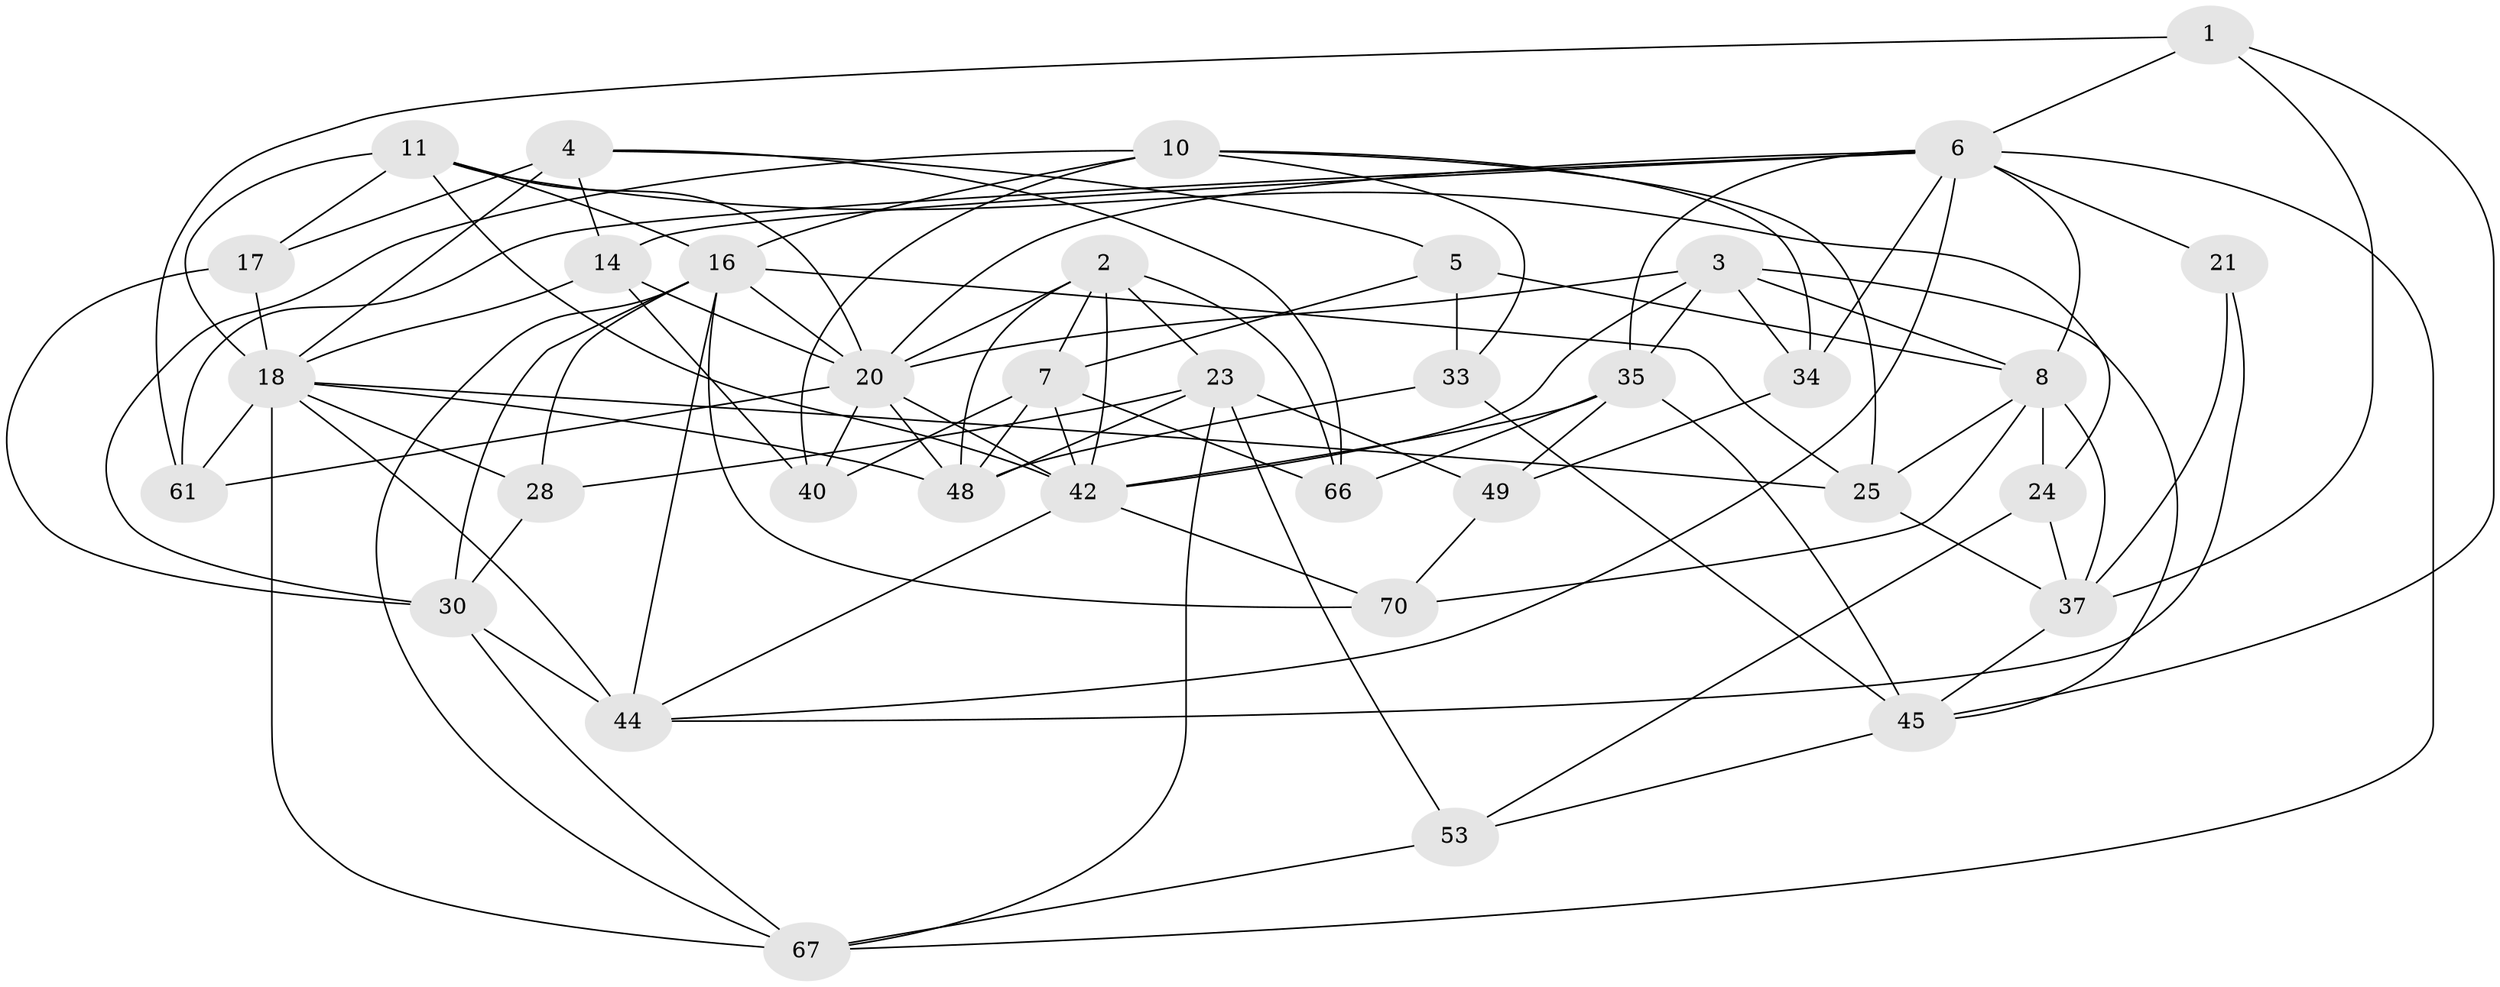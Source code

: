 // original degree distribution, {4: 1.0}
// Generated by graph-tools (version 1.1) at 2025/16/03/09/25 04:16:40]
// undirected, 36 vertices, 101 edges
graph export_dot {
graph [start="1"]
  node [color=gray90,style=filled];
  1;
  2 [super="+12"];
  3 [super="+54"];
  4 [super="+22"];
  5;
  6 [super="+15+13"];
  7 [super="+29"];
  8 [super="+26+9"];
  10 [super="+31"];
  11 [super="+72"];
  14 [super="+41"];
  16 [super="+62+19"];
  17;
  18 [super="+58+38"];
  20 [super="+47"];
  21;
  23 [super="+64"];
  24;
  25 [super="+52"];
  28;
  30 [super="+36"];
  33;
  34;
  35 [super="+63"];
  37 [super="+50+51"];
  40;
  42 [super="+43"];
  44 [super="+55"];
  45 [super="+46"];
  48 [super="+60"];
  49;
  53;
  61;
  66;
  67 [super="+69"];
  70;
  1 -- 37;
  1 -- 61;
  1 -- 45;
  1 -- 6;
  2 -- 20;
  2 -- 42;
  2 -- 66;
  2 -- 23;
  2 -- 7;
  2 -- 48;
  3 -- 45;
  3 -- 20;
  3 -- 34;
  3 -- 8;
  3 -- 35;
  3 -- 42;
  4 -- 17;
  4 -- 66;
  4 -- 5;
  4 -- 14;
  4 -- 18 [weight=2];
  5 -- 33;
  5 -- 8;
  5 -- 7;
  6 -- 14 [weight=2];
  6 -- 8;
  6 -- 20;
  6 -- 21 [weight=2];
  6 -- 34;
  6 -- 67;
  6 -- 61;
  6 -- 35;
  6 -- 44;
  7 -- 66;
  7 -- 40;
  7 -- 42;
  7 -- 48;
  8 -- 70;
  8 -- 24;
  8 -- 25;
  8 -- 37 [weight=2];
  10 -- 33;
  10 -- 40;
  10 -- 25;
  10 -- 34;
  10 -- 16;
  10 -- 30;
  11 -- 18;
  11 -- 24;
  11 -- 17;
  11 -- 16;
  11 -- 20;
  11 -- 42;
  14 -- 40;
  14 -- 18;
  14 -- 20;
  16 -- 25;
  16 -- 70;
  16 -- 28;
  16 -- 67;
  16 -- 20;
  16 -- 30;
  16 -- 44 [weight=2];
  17 -- 30;
  17 -- 18;
  18 -- 67;
  18 -- 44 [weight=2];
  18 -- 48;
  18 -- 28;
  18 -- 61;
  18 -- 25;
  20 -- 48;
  20 -- 40;
  20 -- 61;
  20 -- 42;
  21 -- 44;
  21 -- 37;
  23 -- 48;
  23 -- 49;
  23 -- 28;
  23 -- 53;
  23 -- 67;
  24 -- 53;
  24 -- 37;
  25 -- 37 [weight=2];
  28 -- 30;
  30 -- 67;
  30 -- 44;
  33 -- 45;
  33 -- 48;
  34 -- 49;
  35 -- 66;
  35 -- 49;
  35 -- 42;
  35 -- 45;
  37 -- 45;
  42 -- 70;
  42 -- 44;
  45 -- 53;
  49 -- 70;
  53 -- 67;
}
